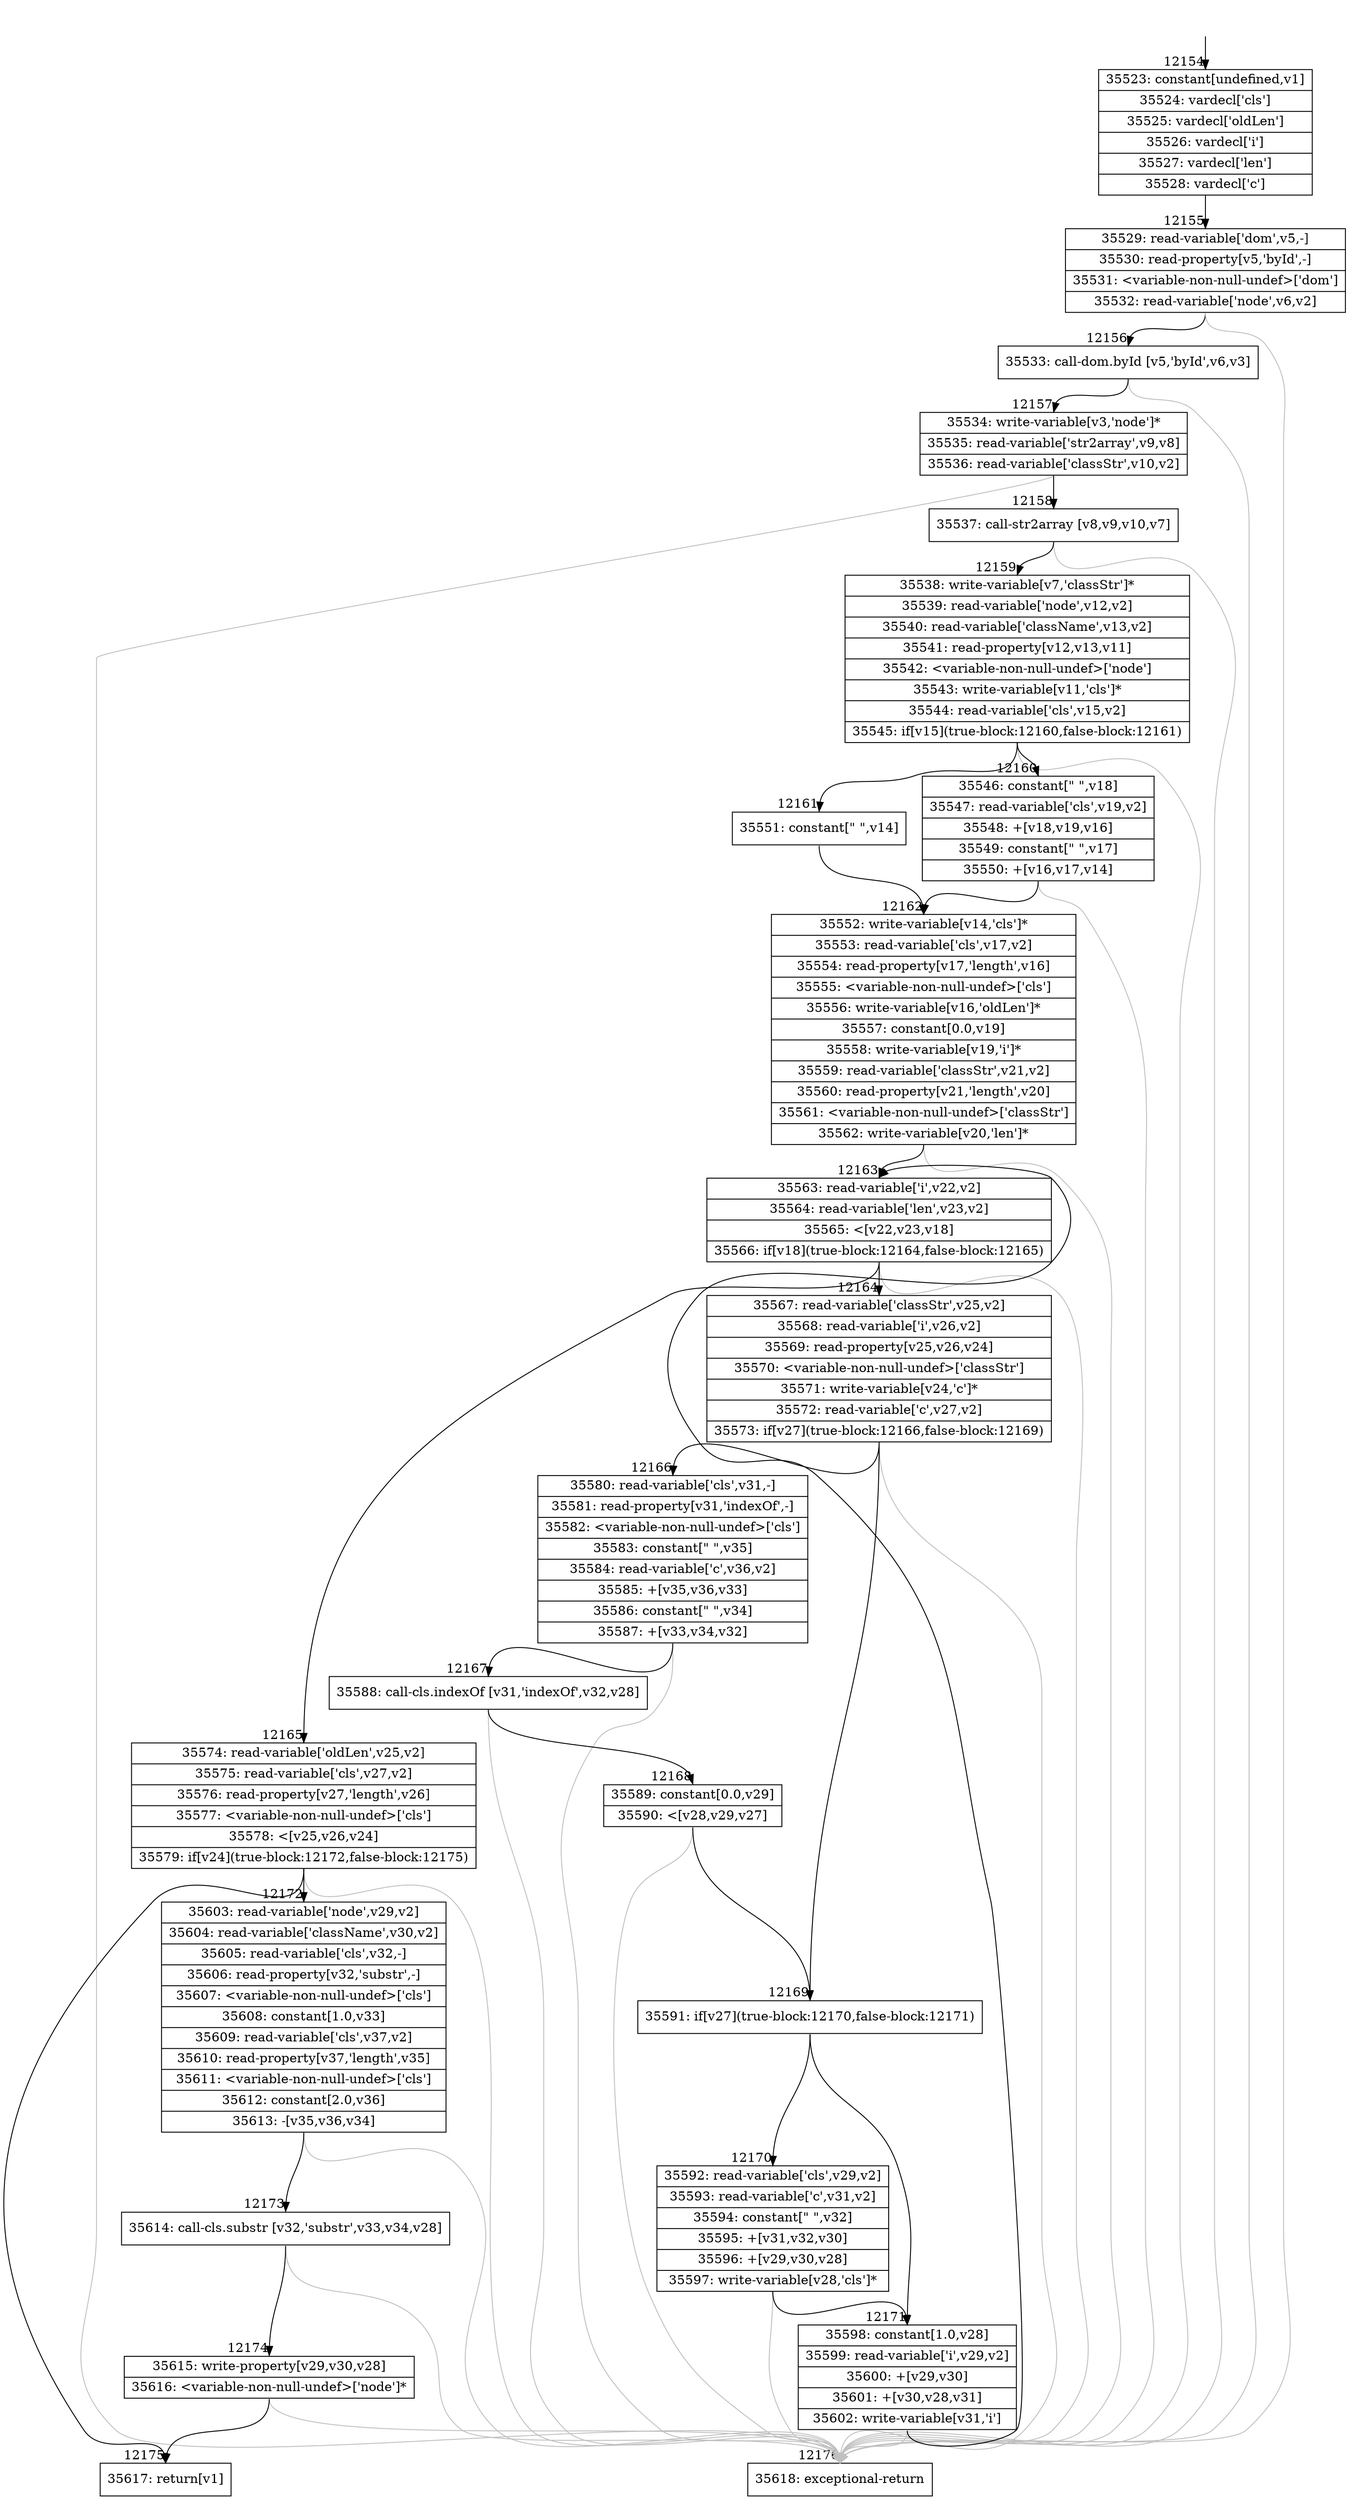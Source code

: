 digraph {
rankdir="TD"
BB_entry900[shape=none,label=""];
BB_entry900 -> BB12154 [tailport=s, headport=n, headlabel="    12154"]
BB12154 [shape=record label="{35523: constant[undefined,v1]|35524: vardecl['cls']|35525: vardecl['oldLen']|35526: vardecl['i']|35527: vardecl['len']|35528: vardecl['c']}" ] 
BB12154 -> BB12155 [tailport=s, headport=n, headlabel="      12155"]
BB12155 [shape=record label="{35529: read-variable['dom',v5,-]|35530: read-property[v5,'byId',-]|35531: \<variable-non-null-undef\>['dom']|35532: read-variable['node',v6,v2]}" ] 
BB12155 -> BB12156 [tailport=s, headport=n, headlabel="      12156"]
BB12155 -> BB12176 [tailport=s, headport=n, color=gray, headlabel="      12176"]
BB12156 [shape=record label="{35533: call-dom.byId [v5,'byId',v6,v3]}" ] 
BB12156 -> BB12157 [tailport=s, headport=n, headlabel="      12157"]
BB12156 -> BB12176 [tailport=s, headport=n, color=gray]
BB12157 [shape=record label="{35534: write-variable[v3,'node']*|35535: read-variable['str2array',v9,v8]|35536: read-variable['classStr',v10,v2]}" ] 
BB12157 -> BB12158 [tailport=s, headport=n, headlabel="      12158"]
BB12157 -> BB12176 [tailport=s, headport=n, color=gray]
BB12158 [shape=record label="{35537: call-str2array [v8,v9,v10,v7]}" ] 
BB12158 -> BB12159 [tailport=s, headport=n, headlabel="      12159"]
BB12158 -> BB12176 [tailport=s, headport=n, color=gray]
BB12159 [shape=record label="{35538: write-variable[v7,'classStr']*|35539: read-variable['node',v12,v2]|35540: read-variable['className',v13,v2]|35541: read-property[v12,v13,v11]|35542: \<variable-non-null-undef\>['node']|35543: write-variable[v11,'cls']*|35544: read-variable['cls',v15,v2]|35545: if[v15](true-block:12160,false-block:12161)}" ] 
BB12159 -> BB12160 [tailport=s, headport=n, headlabel="      12160"]
BB12159 -> BB12161 [tailport=s, headport=n, headlabel="      12161"]
BB12159 -> BB12176 [tailport=s, headport=n, color=gray]
BB12160 [shape=record label="{35546: constant[\" \",v18]|35547: read-variable['cls',v19,v2]|35548: +[v18,v19,v16]|35549: constant[\" \",v17]|35550: +[v16,v17,v14]}" ] 
BB12160 -> BB12162 [tailport=s, headport=n, headlabel="      12162"]
BB12160 -> BB12176 [tailport=s, headport=n, color=gray]
BB12161 [shape=record label="{35551: constant[\" \",v14]}" ] 
BB12161 -> BB12162 [tailport=s, headport=n]
BB12162 [shape=record label="{35552: write-variable[v14,'cls']*|35553: read-variable['cls',v17,v2]|35554: read-property[v17,'length',v16]|35555: \<variable-non-null-undef\>['cls']|35556: write-variable[v16,'oldLen']*|35557: constant[0.0,v19]|35558: write-variable[v19,'i']*|35559: read-variable['classStr',v21,v2]|35560: read-property[v21,'length',v20]|35561: \<variable-non-null-undef\>['classStr']|35562: write-variable[v20,'len']*}" ] 
BB12162 -> BB12163 [tailport=s, headport=n, headlabel="      12163"]
BB12162 -> BB12176 [tailport=s, headport=n, color=gray]
BB12163 [shape=record label="{35563: read-variable['i',v22,v2]|35564: read-variable['len',v23,v2]|35565: \<[v22,v23,v18]|35566: if[v18](true-block:12164,false-block:12165)}" ] 
BB12163 -> BB12164 [tailport=s, headport=n, headlabel="      12164"]
BB12163 -> BB12165 [tailport=s, headport=n, headlabel="      12165"]
BB12163 -> BB12176 [tailport=s, headport=n, color=gray]
BB12164 [shape=record label="{35567: read-variable['classStr',v25,v2]|35568: read-variable['i',v26,v2]|35569: read-property[v25,v26,v24]|35570: \<variable-non-null-undef\>['classStr']|35571: write-variable[v24,'c']*|35572: read-variable['c',v27,v2]|35573: if[v27](true-block:12166,false-block:12169)}" ] 
BB12164 -> BB12169 [tailport=s, headport=n, headlabel="      12169"]
BB12164 -> BB12166 [tailport=s, headport=n, headlabel="      12166"]
BB12164 -> BB12176 [tailport=s, headport=n, color=gray]
BB12165 [shape=record label="{35574: read-variable['oldLen',v25,v2]|35575: read-variable['cls',v27,v2]|35576: read-property[v27,'length',v26]|35577: \<variable-non-null-undef\>['cls']|35578: \<[v25,v26,v24]|35579: if[v24](true-block:12172,false-block:12175)}" ] 
BB12165 -> BB12172 [tailport=s, headport=n, headlabel="      12172"]
BB12165 -> BB12175 [tailport=s, headport=n, headlabel="      12175"]
BB12165 -> BB12176 [tailport=s, headport=n, color=gray]
BB12166 [shape=record label="{35580: read-variable['cls',v31,-]|35581: read-property[v31,'indexOf',-]|35582: \<variable-non-null-undef\>['cls']|35583: constant[\" \",v35]|35584: read-variable['c',v36,v2]|35585: +[v35,v36,v33]|35586: constant[\" \",v34]|35587: +[v33,v34,v32]}" ] 
BB12166 -> BB12167 [tailport=s, headport=n, headlabel="      12167"]
BB12166 -> BB12176 [tailport=s, headport=n, color=gray]
BB12167 [shape=record label="{35588: call-cls.indexOf [v31,'indexOf',v32,v28]}" ] 
BB12167 -> BB12168 [tailport=s, headport=n, headlabel="      12168"]
BB12167 -> BB12176 [tailport=s, headport=n, color=gray]
BB12168 [shape=record label="{35589: constant[0.0,v29]|35590: \<[v28,v29,v27]}" ] 
BB12168 -> BB12169 [tailport=s, headport=n]
BB12168 -> BB12176 [tailport=s, headport=n, color=gray]
BB12169 [shape=record label="{35591: if[v27](true-block:12170,false-block:12171)}" ] 
BB12169 -> BB12170 [tailport=s, headport=n, headlabel="      12170"]
BB12169 -> BB12171 [tailport=s, headport=n, headlabel="      12171"]
BB12170 [shape=record label="{35592: read-variable['cls',v29,v2]|35593: read-variable['c',v31,v2]|35594: constant[\" \",v32]|35595: +[v31,v32,v30]|35596: +[v29,v30,v28]|35597: write-variable[v28,'cls']*}" ] 
BB12170 -> BB12171 [tailport=s, headport=n]
BB12170 -> BB12176 [tailport=s, headport=n, color=gray]
BB12171 [shape=record label="{35598: constant[1.0,v28]|35599: read-variable['i',v29,v2]|35600: +[v29,v30]|35601: +[v30,v28,v31]|35602: write-variable[v31,'i']}" ] 
BB12171 -> BB12163 [tailport=s, headport=n]
BB12171 -> BB12176 [tailport=s, headport=n, color=gray]
BB12172 [shape=record label="{35603: read-variable['node',v29,v2]|35604: read-variable['className',v30,v2]|35605: read-variable['cls',v32,-]|35606: read-property[v32,'substr',-]|35607: \<variable-non-null-undef\>['cls']|35608: constant[1.0,v33]|35609: read-variable['cls',v37,v2]|35610: read-property[v37,'length',v35]|35611: \<variable-non-null-undef\>['cls']|35612: constant[2.0,v36]|35613: -[v35,v36,v34]}" ] 
BB12172 -> BB12173 [tailport=s, headport=n, headlabel="      12173"]
BB12172 -> BB12176 [tailport=s, headport=n, color=gray]
BB12173 [shape=record label="{35614: call-cls.substr [v32,'substr',v33,v34,v28]}" ] 
BB12173 -> BB12174 [tailport=s, headport=n, headlabel="      12174"]
BB12173 -> BB12176 [tailport=s, headport=n, color=gray]
BB12174 [shape=record label="{35615: write-property[v29,v30,v28]|35616: \<variable-non-null-undef\>['node']*}" ] 
BB12174 -> BB12175 [tailport=s, headport=n]
BB12174 -> BB12176 [tailport=s, headport=n, color=gray]
BB12175 [shape=record label="{35617: return[v1]}" ] 
BB12176 [shape=record label="{35618: exceptional-return}" ] 
//#$~ 17125
}
